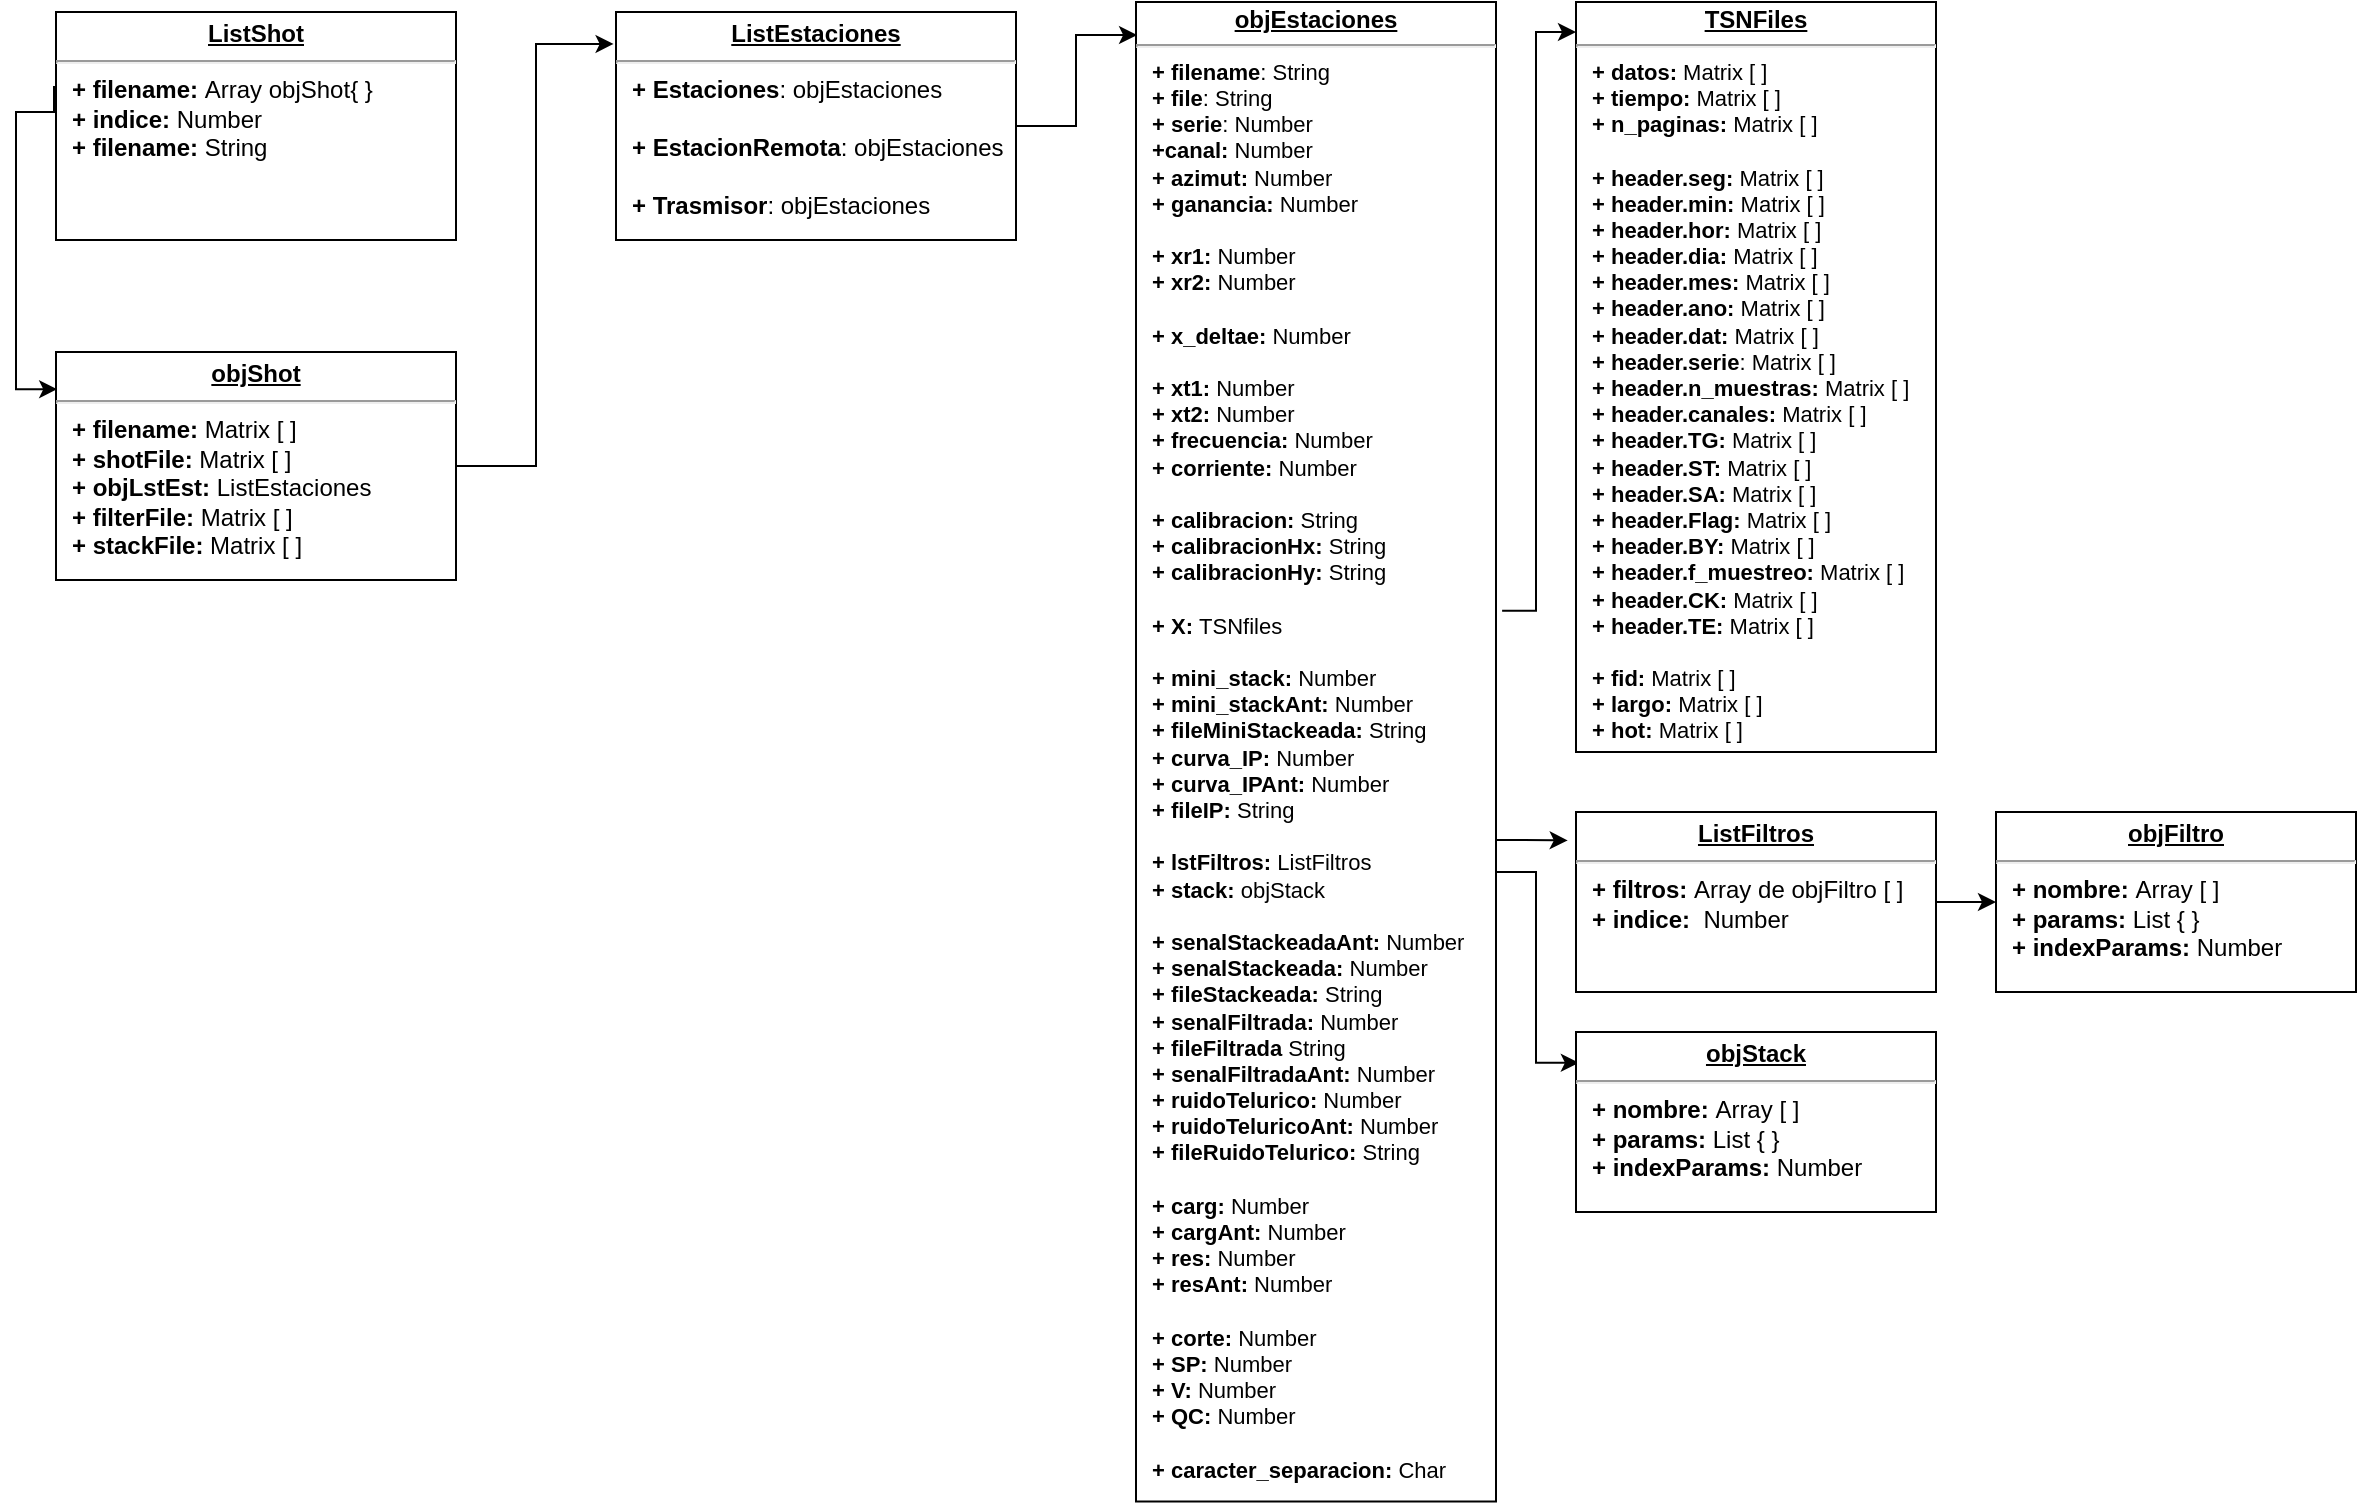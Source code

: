 <mxfile version="13.6.5" type="device"><diagram id="C5RBs43oDa-KdzZeNtuy" name="Page-1"><mxGraphModel dx="1039" dy="1668" grid="1" gridSize="10" guides="1" tooltips="1" connect="1" arrows="1" fold="1" page="1" pageScale="1" pageWidth="827" pageHeight="1169" math="0" shadow="0"><root><mxCell id="WIyWlLk6GJQsqaUBKTNV-0"/><mxCell id="WIyWlLk6GJQsqaUBKTNV-1" parent="WIyWlLk6GJQsqaUBKTNV-0"/><mxCell id="veniEi6O4IkPqpoZuZSk-24" style="edgeStyle=orthogonalEdgeStyle;rounded=0;orthogonalLoop=1;jettySize=auto;html=1;entryX=0;entryY=0.04;entryDx=0;entryDy=0;entryPerimeter=0;exitX=1.017;exitY=0.406;exitDx=0;exitDy=0;exitPerimeter=0;" edge="1" parent="WIyWlLk6GJQsqaUBKTNV-1" source="veniEi6O4IkPqpoZuZSk-18" target="veniEi6O4IkPqpoZuZSk-23"><mxGeometry relative="1" as="geometry"><Array as="points"><mxPoint x="790" y="139"/><mxPoint x="790" y="-150"/></Array></mxGeometry></mxCell><mxCell id="veniEi6O4IkPqpoZuZSk-29" style="edgeStyle=orthogonalEdgeStyle;rounded=0;orthogonalLoop=1;jettySize=auto;html=1;entryX=-0.023;entryY=0.158;entryDx=0;entryDy=0;entryPerimeter=0;" edge="1" parent="WIyWlLk6GJQsqaUBKTNV-1" source="veniEi6O4IkPqpoZuZSk-18" target="veniEi6O4IkPqpoZuZSk-28"><mxGeometry relative="1" as="geometry"><Array as="points"><mxPoint x="780" y="254"/><mxPoint x="780" y="254"/></Array></mxGeometry></mxCell><mxCell id="veniEi6O4IkPqpoZuZSk-31" style="edgeStyle=orthogonalEdgeStyle;rounded=0;orthogonalLoop=1;jettySize=auto;html=1;entryX=0.008;entryY=0.171;entryDx=0;entryDy=0;entryPerimeter=0;" edge="1" parent="WIyWlLk6GJQsqaUBKTNV-1" source="veniEi6O4IkPqpoZuZSk-18" target="veniEi6O4IkPqpoZuZSk-30"><mxGeometry relative="1" as="geometry"><Array as="points"><mxPoint x="790" y="270"/><mxPoint x="790" y="365"/></Array></mxGeometry></mxCell><mxCell id="veniEi6O4IkPqpoZuZSk-18" value="&lt;p style=&quot;margin: 4px 0px 0px ; text-align: center ; text-decoration: underline ; line-height: 90%&quot;&gt;&lt;b&gt;objEstaciones&lt;/b&gt;&lt;/p&gt;&lt;hr&gt;&lt;p style=&quot;margin: 0px 0px 0px 8px ; font-size: 11px&quot;&gt;&lt;b&gt;&lt;span style=&quot;font-size: 11px&quot;&gt;+ file&lt;/span&gt;&lt;font style=&quot;font-size: 11px&quot;&gt;name&lt;/font&gt;&lt;/b&gt;&lt;font style=&quot;font-size: 11px&quot;&gt;: String&lt;/font&gt;&lt;/p&gt;&lt;p style=&quot;margin: 0px 0px 0px 8px ; font-size: 11px&quot;&gt;&lt;b&gt;+ file&lt;/b&gt;&lt;span&gt;: String&lt;/span&gt;&lt;br&gt;&lt;/p&gt;&lt;p style=&quot;margin: 0px 0px 0px 8px ; font-size: 11px&quot;&gt;&lt;b&gt;+ serie&lt;/b&gt;&lt;span&gt;: Number&lt;/span&gt;&lt;br&gt;&lt;/p&gt;&lt;p style=&quot;margin: 0px 0px 0px 8px ; font-size: 11px&quot;&gt;&lt;b&gt;+canal:&lt;/b&gt;&amp;nbsp;Number&lt;br&gt;&lt;/p&gt;&lt;p style=&quot;margin: 0px 0px 0px 8px ; font-size: 11px&quot;&gt;&lt;b&gt;+ azimut:&lt;/b&gt;&amp;nbsp;Number&lt;br&gt;&lt;/p&gt;&lt;p style=&quot;margin: 0px 0px 0px 8px ; font-size: 11px&quot;&gt;&lt;b&gt;+ ganancia: &lt;/b&gt;Number&lt;br&gt;&lt;/p&gt;&lt;p style=&quot;margin: 0px 0px 0px 8px ; font-size: 11px&quot;&gt;&lt;b&gt;&lt;font style=&quot;font-size: 11px&quot;&gt;&lt;br&gt;&lt;/font&gt;&lt;/b&gt;&lt;/p&gt;&lt;p style=&quot;margin: 0px 0px 0px 8px ; font-size: 11px&quot;&gt;&lt;font style=&quot;font-size: 11px&quot;&gt;&lt;b&gt;+ xr1: &lt;/b&gt;Number&lt;/font&gt;&lt;/p&gt;&lt;p style=&quot;margin: 0px 0px 0px 8px ; font-size: 11px&quot;&gt;&lt;b&gt;+ xr2: &lt;/b&gt;Number&lt;br&gt;&lt;/p&gt;&lt;p style=&quot;margin: 0px 0px 0px 8px ; font-size: 11px&quot;&gt;&lt;br&gt;&lt;/p&gt;&lt;p style=&quot;margin: 0px 0px 0px 8px ; font-size: 11px&quot;&gt;&lt;b&gt;+ x_deltae:&lt;/b&gt;&amp;nbsp;Number&lt;br&gt;&lt;/p&gt;&lt;p style=&quot;margin: 0px 0px 0px 8px ; font-size: 11px&quot;&gt;&lt;b&gt;&lt;br&gt;&lt;/b&gt;&lt;/p&gt;&lt;p style=&quot;margin: 0px 0px 0px 8px ; font-size: 11px&quot;&gt;&lt;b&gt;+ xt1:&lt;/b&gt;&amp;nbsp;Number&lt;br&gt;&lt;/p&gt;&lt;p style=&quot;margin: 0px 0px 0px 8px ; font-size: 11px&quot;&gt;&lt;b&gt;+ xt2:&lt;/b&gt;&amp;nbsp;Number&lt;br&gt;&lt;/p&gt;&lt;p style=&quot;margin: 0px 0px 0px 8px ; font-size: 11px&quot;&gt;&lt;b&gt;+ frecuencia:&lt;/b&gt;&amp;nbsp;Number&lt;br&gt;&lt;/p&gt;&lt;p style=&quot;margin: 0px 0px 0px 8px ; font-size: 11px&quot;&gt;&lt;b&gt;+ corriente:&lt;/b&gt;&amp;nbsp;Number&lt;br&gt;&lt;/p&gt;&lt;p style=&quot;margin: 0px 0px 0px 8px ; font-size: 11px&quot;&gt;&lt;b&gt;&lt;font style=&quot;font-size: 11px&quot;&gt;&lt;br&gt;&lt;/font&gt;&lt;/b&gt;&lt;/p&gt;&lt;p style=&quot;margin: 0px 0px 0px 8px ; font-size: 11px&quot;&gt;&lt;font style=&quot;font-size: 11px&quot;&gt;&lt;b&gt;+ calibracion: &lt;/b&gt;String&lt;/font&gt;&lt;/p&gt;&lt;p style=&quot;margin: 0px 0px 0px 8px ; font-size: 11px&quot;&gt;&lt;b&gt;+ calibracionHx:&lt;/b&gt;&amp;nbsp;String&lt;/p&gt;&lt;p style=&quot;margin: 0px 0px 0px 8px ; font-size: 11px&quot;&gt;&lt;b&gt;+ calibracionHy:&lt;/b&gt;&lt;span&gt;&amp;nbsp;String&lt;/span&gt;&lt;br&gt;&lt;/p&gt;&lt;p style=&quot;margin: 0px 0px 0px 8px ; font-size: 11px&quot;&gt;&lt;b&gt;&lt;font style=&quot;font-size: 11px&quot;&gt;&lt;br&gt;&lt;/font&gt;&lt;/b&gt;&lt;/p&gt;&lt;p style=&quot;margin: 0px 0px 0px 8px ; font-size: 11px&quot;&gt;&lt;font style=&quot;font-size: 11px&quot;&gt;&lt;b&gt;+ X: &lt;/b&gt;TSNfiles&lt;/font&gt;&lt;/p&gt;&lt;p style=&quot;margin: 0px 0px 0px 8px ; font-size: 11px&quot;&gt;&lt;font style=&quot;font-size: 11px&quot;&gt;&lt;br&gt;&lt;/font&gt;&lt;/p&gt;&lt;p style=&quot;margin: 0px 0px 0px 8px ; font-size: 11px&quot;&gt;&lt;b&gt;+ mini_stack:&lt;/b&gt;&lt;span&gt;&amp;nbsp;Number&lt;/span&gt;&lt;br&gt;&lt;/p&gt;&lt;p style=&quot;margin: 0px 0px 0px 8px ; font-size: 11px&quot;&gt;&lt;b&gt;+ mini_stackAnt: &lt;/b&gt;Number&lt;/p&gt;&lt;p style=&quot;margin: 0px 0px 0px 8px ; font-size: 11px&quot;&gt;&lt;b&gt;+ fileMiniStackeada:&lt;/b&gt;&amp;nbsp;String&lt;/p&gt;&lt;p style=&quot;margin: 0px 0px 0px 8px ; font-size: 11px&quot;&gt;&lt;b&gt;+ curva_IP:&lt;/b&gt;&amp;nbsp;Number&lt;/p&gt;&lt;p style=&quot;margin: 0px 0px 0px 8px ; font-size: 11px&quot;&gt;&lt;b&gt;+ curva_IPAnt:&lt;/b&gt;&amp;nbsp;Number&lt;/p&gt;&lt;p style=&quot;margin: 0px 0px 0px 8px ; font-size: 11px&quot;&gt;&lt;b&gt;+ fileIP:&lt;/b&gt;&amp;nbsp;String&lt;/p&gt;&lt;p style=&quot;margin: 0px 0px 0px 8px ; font-size: 11px&quot;&gt;&lt;br&gt;&lt;/p&gt;&lt;p style=&quot;margin: 0px 0px 0px 8px ; font-size: 11px&quot;&gt;&lt;b&gt;+ lstFiltros: &lt;/b&gt;ListFiltros&lt;/p&gt;&lt;p style=&quot;margin: 0px 0px 0px 8px ; font-size: 11px&quot;&gt;&lt;b&gt;+ stack:&lt;/b&gt;&amp;nbsp;objStack&lt;/p&gt;&lt;p style=&quot;margin: 0px 0px 0px 8px ; font-size: 11px&quot;&gt;&lt;br&gt;&lt;/p&gt;&lt;p style=&quot;margin: 0px 0px 0px 8px ; font-size: 11px&quot;&gt;&lt;b&gt;+ senalStackeadaAnt: &lt;/b&gt;Number&lt;/p&gt;&lt;p style=&quot;margin: 0px 0px 0px 8px ; font-size: 11px&quot;&gt;&lt;b&gt;+ senalStackeada:&lt;/b&gt;&amp;nbsp;Number&lt;/p&gt;&lt;p style=&quot;margin: 0px 0px 0px 8px ; font-size: 11px&quot;&gt;&lt;b&gt;+ fileStackeada:&lt;/b&gt;&amp;nbsp;String&lt;/p&gt;&lt;p style=&quot;margin: 0px 0px 0px 8px ; font-size: 11px&quot;&gt;&lt;b&gt;+ senalFiltrada: &lt;/b&gt;Number&lt;/p&gt;&lt;p style=&quot;margin: 0px 0px 0px 8px ; font-size: 11px&quot;&gt;&lt;b&gt;+ fileFiltrada&lt;/b&gt;&amp;nbsp;String&lt;/p&gt;&lt;p style=&quot;margin: 0px 0px 0px 8px ; font-size: 11px&quot;&gt;&lt;b&gt;+ senalFiltradaAnt:&lt;/b&gt;&amp;nbsp;Number&lt;/p&gt;&lt;p style=&quot;margin: 0px 0px 0px 8px ; font-size: 11px&quot;&gt;&lt;b&gt;+ ruidoTelurico:&lt;/b&gt;&amp;nbsp;Number&lt;/p&gt;&lt;p style=&quot;margin: 0px 0px 0px 8px ; font-size: 11px&quot;&gt;&lt;b&gt;+ ruidoTeluricoAnt:&lt;/b&gt;&amp;nbsp;Number&lt;/p&gt;&lt;p style=&quot;margin: 0px 0px 0px 8px ; font-size: 11px&quot;&gt;&lt;b&gt;+ fileRuidoTelurico:&lt;/b&gt;&amp;nbsp;String&lt;/p&gt;&lt;p style=&quot;margin: 0px 0px 0px 8px ; font-size: 11px&quot;&gt;&lt;br&gt;&lt;/p&gt;&lt;p style=&quot;margin: 0px 0px 0px 8px ; font-size: 11px&quot;&gt;&lt;b&gt;+ carg:&lt;/b&gt;&amp;nbsp;Number&lt;/p&gt;&lt;p style=&quot;margin: 0px 0px 0px 8px ; font-size: 11px&quot;&gt;&lt;b&gt;+ cargAnt:&lt;/b&gt;&amp;nbsp;Number&lt;/p&gt;&lt;p style=&quot;margin: 0px 0px 0px 8px ; font-size: 11px&quot;&gt;&lt;b&gt;+ res: &lt;/b&gt;Number&lt;/p&gt;&lt;p style=&quot;margin: 0px 0px 0px 8px ; font-size: 11px&quot;&gt;&lt;b&gt;+ resAnt: &lt;/b&gt;Number&lt;/p&gt;&lt;p style=&quot;margin: 0px 0px 0px 8px ; font-size: 11px&quot;&gt;&lt;br&gt;&lt;/p&gt;&lt;p style=&quot;margin: 0px 0px 0px 8px ; font-size: 11px&quot;&gt;&lt;b&gt;+ corte:&lt;/b&gt;&amp;nbsp;Number&lt;/p&gt;&lt;p style=&quot;margin: 0px 0px 0px 8px ; font-size: 11px&quot;&gt;&lt;b&gt;+ SP:&lt;/b&gt;&amp;nbsp;Number&lt;/p&gt;&lt;p style=&quot;margin: 0px 0px 0px 8px ; font-size: 11px&quot;&gt;&lt;b&gt;+ V: &lt;/b&gt;Number&lt;/p&gt;&lt;p style=&quot;margin: 0px 0px 0px 8px ; font-size: 11px&quot;&gt;&lt;b&gt;+ QC: &lt;/b&gt;Number&lt;/p&gt;&lt;p style=&quot;margin: 0px 0px 0px 8px ; font-size: 11px&quot;&gt;&lt;br&gt;&lt;/p&gt;&lt;p style=&quot;margin: 0px 0px 0px 8px ; font-size: 11px&quot;&gt;&lt;b&gt;+ caracter_separacion: &lt;/b&gt;Char&lt;/p&gt;" style="verticalAlign=top;align=left;overflow=fill;fontSize=12;fontFamily=Helvetica;html=1;" vertex="1" parent="WIyWlLk6GJQsqaUBKTNV-1"><mxGeometry x="590" y="-165" width="180" height="749.75" as="geometry"/></mxCell><mxCell id="veniEi6O4IkPqpoZuZSk-25" style="edgeStyle=orthogonalEdgeStyle;rounded=0;orthogonalLoop=1;jettySize=auto;html=1;entryX=0.003;entryY=0.022;entryDx=0;entryDy=0;entryPerimeter=0;" edge="1" parent="WIyWlLk6GJQsqaUBKTNV-1" source="veniEi6O4IkPqpoZuZSk-19" target="veniEi6O4IkPqpoZuZSk-18"><mxGeometry relative="1" as="geometry"/></mxCell><mxCell id="veniEi6O4IkPqpoZuZSk-19" value="&lt;p style=&quot;margin: 0px ; margin-top: 4px ; text-align: center ; text-decoration: underline&quot;&gt;&lt;b&gt;ListEstaciones&lt;/b&gt;&lt;/p&gt;&lt;hr&gt;&lt;p style=&quot;margin: 0px ; margin-left: 8px&quot;&gt;&lt;b&gt;+ Estaciones&lt;/b&gt;: objEstaciones&lt;/p&gt;&lt;p style=&quot;margin: 0px ; margin-left: 8px&quot;&gt;&lt;br&gt;&lt;/p&gt;&lt;p style=&quot;margin: 0px ; margin-left: 8px&quot;&gt;&lt;b&gt;+ EstacionRemota&lt;/b&gt;: objEstaciones&lt;br&gt;&lt;/p&gt;&lt;p style=&quot;margin: 0px ; margin-left: 8px&quot;&gt;&lt;br&gt;&lt;/p&gt;&lt;p style=&quot;margin: 0px ; margin-left: 8px&quot;&gt;&lt;b&gt;+ Trasmisor&lt;/b&gt;: objEstaciones&lt;/p&gt;&lt;p style=&quot;margin: 0px ; margin-left: 8px&quot;&gt;&lt;br&gt;&lt;/p&gt;" style="verticalAlign=top;align=left;overflow=fill;fontSize=12;fontFamily=Helvetica;html=1;" vertex="1" parent="WIyWlLk6GJQsqaUBKTNV-1"><mxGeometry x="330" y="-160" width="200" height="114" as="geometry"/></mxCell><mxCell id="veniEi6O4IkPqpoZuZSk-23" value="&lt;p style=&quot;margin: 4px 0px 0px ; text-align: center ; text-decoration: underline ; line-height: 90%&quot;&gt;&lt;b&gt;TSNFiles&lt;/b&gt;&lt;/p&gt;&lt;hr&gt;&lt;p style=&quot;margin: 0px 0px 0px 8px ; font-size: 11px&quot;&gt;&lt;span style=&quot;font-size: 11px&quot;&gt;&lt;b&gt;+ datos: &lt;/b&gt;Matrix [ ]&lt;/span&gt;&lt;/p&gt;&lt;p style=&quot;margin: 0px 0px 0px 8px ; font-size: 11px&quot;&gt;&lt;b&gt;+ tiempo: &lt;/b&gt;Matrix [ ]&lt;/p&gt;&lt;p style=&quot;margin: 0px 0px 0px 8px ; font-size: 11px&quot;&gt;&lt;b&gt;+ n_paginas:&lt;/b&gt;&amp;nbsp;Matrix [ ]&amp;nbsp;&lt;/p&gt;&lt;p style=&quot;margin: 0px 0px 0px 8px ; font-size: 11px&quot;&gt;&lt;br&gt;&lt;/p&gt;&lt;p style=&quot;margin: 0px 0px 0px 8px ; font-size: 11px&quot;&gt;&lt;b&gt;+ header.seg: &lt;/b&gt;Matrix [ ]&lt;/p&gt;&lt;p style=&quot;margin: 0px 0px 0px 8px ; font-size: 11px&quot;&gt;&lt;b&gt;+ header.min:&lt;/b&gt;&amp;nbsp;Matrix [ ]&lt;/p&gt;&lt;p style=&quot;margin: 0px 0px 0px 8px ; font-size: 11px&quot;&gt;&lt;b&gt;+ header.hor: &lt;/b&gt;Matrix [ ]&amp;nbsp;&lt;/p&gt;&lt;p style=&quot;margin: 0px 0px 0px 8px ; font-size: 11px&quot;&gt;&lt;b&gt;+ header.dia: &lt;/b&gt;Matrix [ ]&amp;nbsp;&lt;/p&gt;&lt;p style=&quot;margin: 0px 0px 0px 8px ; font-size: 11px&quot;&gt;&lt;b&gt;+ header.mes: &lt;/b&gt;Matrix [ ]&amp;nbsp;&lt;/p&gt;&lt;p style=&quot;margin: 0px 0px 0px 8px ; font-size: 11px&quot;&gt;&lt;b&gt;+ header.ano: &lt;/b&gt;Matrix [ ]&amp;nbsp;&lt;/p&gt;&lt;p style=&quot;margin: 0px 0px 0px 8px ; font-size: 11px&quot;&gt;&lt;b&gt;+ header.dat: &lt;/b&gt;Matrix [ ]&amp;nbsp;&lt;/p&gt;&lt;p style=&quot;margin: 0px 0px 0px 8px ; font-size: 11px&quot;&gt;&lt;b&gt;+ header.serie&lt;/b&gt;: Matrix [ ]&lt;/p&gt;&lt;p style=&quot;margin: 0px 0px 0px 8px ; font-size: 11px&quot;&gt;&lt;b&gt;+ header.n_muestras: &lt;/b&gt;Matrix [ ]&lt;/p&gt;&lt;p style=&quot;margin: 0px 0px 0px 8px ; font-size: 11px&quot;&gt;&lt;b&gt;+ header.canales: &lt;/b&gt;Matrix [ ]&lt;/p&gt;&lt;p style=&quot;margin: 0px 0px 0px 8px ; font-size: 11px&quot;&gt;&lt;b&gt;+ header.TG: &lt;/b&gt;Matrix [ ]&lt;/p&gt;&lt;p style=&quot;margin: 0px 0px 0px 8px ; font-size: 11px&quot;&gt;&lt;b&gt;+ header.ST:&lt;/b&gt;&amp;nbsp;Matrix [ ]&lt;/p&gt;&lt;p style=&quot;margin: 0px 0px 0px 8px ; font-size: 11px&quot;&gt;&lt;b&gt;+ header.SA: &lt;/b&gt;Matrix [ ]&lt;/p&gt;&lt;p style=&quot;margin: 0px 0px 0px 8px ; font-size: 11px&quot;&gt;&lt;b&gt;+ header.Flag: &lt;/b&gt;Matrix [ ]&lt;/p&gt;&lt;p style=&quot;margin: 0px 0px 0px 8px ; font-size: 11px&quot;&gt;&lt;b&gt;+ header.BY: &lt;/b&gt;Matrix [ ]&lt;/p&gt;&lt;p style=&quot;margin: 0px 0px 0px 8px ; font-size: 11px&quot;&gt;&lt;b&gt;+ header.f_muestreo:&lt;/b&gt;&amp;nbsp;Matrix [ ]&amp;nbsp;&lt;/p&gt;&lt;p style=&quot;margin: 0px 0px 0px 8px ; font-size: 11px&quot;&gt;&lt;b&gt;+ header.CK: &lt;/b&gt;Matrix [ ]&amp;nbsp;&lt;/p&gt;&lt;p style=&quot;margin: 0px 0px 0px 8px ; font-size: 11px&quot;&gt;&lt;b&gt;+ header.TE:&lt;/b&gt;&amp;nbsp;Matrix [ ]&amp;nbsp;&lt;/p&gt;&lt;p style=&quot;margin: 0px 0px 0px 8px ; font-size: 11px&quot;&gt;&lt;br&gt;&lt;/p&gt;&lt;p style=&quot;margin: 0px 0px 0px 8px ; font-size: 11px&quot;&gt;&lt;b&gt;+ fid: &lt;/b&gt;Matrix [ ]&amp;nbsp;&lt;/p&gt;&lt;p style=&quot;margin: 0px 0px 0px 8px ; font-size: 11px&quot;&gt;&lt;b&gt;+ largo: &lt;/b&gt;Matrix [ ]&amp;nbsp;&lt;/p&gt;&lt;p style=&quot;margin: 0px 0px 0px 8px ; font-size: 11px&quot;&gt;&lt;b&gt;+ hot: &lt;/b&gt;Matrix [ ]&amp;nbsp;&lt;/p&gt;&lt;p style=&quot;margin: 0px 0px 0px 8px ; font-size: 11px&quot;&gt;&lt;br&gt;&lt;/p&gt;&lt;p style=&quot;margin: 0px 0px 0px 8px ; font-size: 11px&quot;&gt;&lt;br&gt;&lt;/p&gt;" style="verticalAlign=top;align=left;overflow=fill;fontSize=12;fontFamily=Helvetica;html=1;" vertex="1" parent="WIyWlLk6GJQsqaUBKTNV-1"><mxGeometry x="810" y="-165" width="180" height="375" as="geometry"/></mxCell><mxCell id="veniEi6O4IkPqpoZuZSk-27" style="edgeStyle=orthogonalEdgeStyle;rounded=0;orthogonalLoop=1;jettySize=auto;html=1;entryX=-0.006;entryY=0.14;entryDx=0;entryDy=0;entryPerimeter=0;exitX=1;exitY=0.5;exitDx=0;exitDy=0;" edge="1" parent="WIyWlLk6GJQsqaUBKTNV-1" source="veniEi6O4IkPqpoZuZSk-26" target="veniEi6O4IkPqpoZuZSk-19"><mxGeometry relative="1" as="geometry"><Array as="points"><mxPoint x="290" y="67"/><mxPoint x="290" y="-144"/></Array></mxGeometry></mxCell><mxCell id="veniEi6O4IkPqpoZuZSk-26" value="&lt;p style=&quot;margin: 0px ; margin-top: 4px ; text-align: center ; text-decoration: underline&quot;&gt;&lt;b&gt;objShot&lt;/b&gt;&lt;/p&gt;&lt;hr&gt;&lt;p style=&quot;margin: 0px ; margin-left: 8px&quot;&gt;&lt;b&gt;+ filename:&amp;nbsp;&lt;/b&gt;Matrix [ ]&lt;/p&gt;&lt;p style=&quot;margin: 0px ; margin-left: 8px&quot;&gt;&lt;b&gt;+ shotFile:&lt;/b&gt;&lt;span&gt;&amp;nbsp;Matrix [ ]&amp;nbsp;&lt;/span&gt;&lt;br&gt;&lt;/p&gt;&lt;p style=&quot;margin: 0px ; margin-left: 8px&quot;&gt;&lt;b&gt;+ objLstEst:&lt;/b&gt;&lt;span&gt;&amp;nbsp;ListEstaciones&lt;/span&gt;&lt;/p&gt;&lt;p style=&quot;margin: 0px ; margin-left: 8px&quot;&gt;&lt;span&gt;&lt;b&gt;+ filterFile: &lt;/b&gt;Matrix [ ]&amp;nbsp;&lt;/span&gt;&lt;/p&gt;&lt;p style=&quot;margin: 0px ; margin-left: 8px&quot;&gt;&lt;span&gt;&lt;b&gt;+ stackFile: &lt;/b&gt;Matrix [ ]&amp;nbsp;&lt;/span&gt;&lt;/p&gt;&lt;p style=&quot;margin: 0px ; margin-left: 8px&quot;&gt;&lt;br&gt;&lt;/p&gt;" style="verticalAlign=top;align=left;overflow=fill;fontSize=12;fontFamily=Helvetica;html=1;" vertex="1" parent="WIyWlLk6GJQsqaUBKTNV-1"><mxGeometry x="50" y="10" width="200" height="114" as="geometry"/></mxCell><mxCell id="veniEi6O4IkPqpoZuZSk-33" value="" style="edgeStyle=orthogonalEdgeStyle;rounded=0;orthogonalLoop=1;jettySize=auto;html=1;" edge="1" parent="WIyWlLk6GJQsqaUBKTNV-1" source="veniEi6O4IkPqpoZuZSk-28" target="veniEi6O4IkPqpoZuZSk-32"><mxGeometry relative="1" as="geometry"/></mxCell><mxCell id="veniEi6O4IkPqpoZuZSk-28" value="&lt;p style=&quot;margin: 0px ; margin-top: 4px ; text-align: center ; text-decoration: underline&quot;&gt;&lt;b&gt;ListFiltros&lt;/b&gt;&lt;/p&gt;&lt;hr&gt;&lt;p style=&quot;margin: 0px ; margin-left: 8px&quot;&gt;&lt;b&gt;+ filtros: &lt;/b&gt;Array de objFiltro [ ]&lt;/p&gt;&lt;p style=&quot;margin: 0px ; margin-left: 8px&quot;&gt;&lt;b&gt;+ indice:&amp;nbsp;&lt;/b&gt;&amp;nbsp;Number&lt;/p&gt;&lt;p style=&quot;margin: 0px ; margin-left: 8px&quot;&gt;&lt;br&gt;&lt;/p&gt;" style="verticalAlign=top;align=left;overflow=fill;fontSize=12;fontFamily=Helvetica;html=1;shadow=0;" vertex="1" parent="WIyWlLk6GJQsqaUBKTNV-1"><mxGeometry x="810" y="240" width="180" height="90" as="geometry"/></mxCell><mxCell id="veniEi6O4IkPqpoZuZSk-30" value="&lt;p style=&quot;margin: 0px ; margin-top: 4px ; text-align: center ; text-decoration: underline&quot;&gt;&lt;b&gt;objStack&lt;/b&gt;&lt;/p&gt;&lt;hr&gt;&lt;p style=&quot;margin: 0px ; margin-left: 8px&quot;&gt;&lt;b&gt;+ nombre: &lt;/b&gt;Array [ ]&amp;nbsp;&lt;/p&gt;&lt;p style=&quot;margin: 0px ; margin-left: 8px&quot;&gt;&lt;b&gt;+ params:&lt;/b&gt;&amp;nbsp;List { }&lt;/p&gt;&lt;p style=&quot;margin: 0px ; margin-left: 8px&quot;&gt;&lt;b&gt;+ indexParams: &lt;/b&gt;Number&lt;/p&gt;" style="verticalAlign=top;align=left;overflow=fill;fontSize=12;fontFamily=Helvetica;html=1;shadow=0;" vertex="1" parent="WIyWlLk6GJQsqaUBKTNV-1"><mxGeometry x="810" y="350" width="180" height="90" as="geometry"/></mxCell><mxCell id="veniEi6O4IkPqpoZuZSk-32" value="&lt;p style=&quot;margin: 0px ; margin-top: 4px ; text-align: center ; text-decoration: underline&quot;&gt;&lt;b&gt;objFiltro&lt;/b&gt;&lt;/p&gt;&lt;hr&gt;&lt;p style=&quot;margin: 0px ; margin-left: 8px&quot;&gt;&lt;b&gt;+ nombre: &lt;/b&gt;Array [ ]&amp;nbsp;&lt;/p&gt;&lt;p style=&quot;margin: 0px ; margin-left: 8px&quot;&gt;&lt;b&gt;+ params:&lt;/b&gt;&amp;nbsp;List { }&lt;/p&gt;&lt;p style=&quot;margin: 0px ; margin-left: 8px&quot;&gt;&lt;b&gt;+ indexParams: &lt;/b&gt;Number&lt;/p&gt;" style="verticalAlign=top;align=left;overflow=fill;fontSize=12;fontFamily=Helvetica;html=1;shadow=0;" vertex="1" parent="WIyWlLk6GJQsqaUBKTNV-1"><mxGeometry x="1020" y="240" width="180" height="90" as="geometry"/></mxCell><mxCell id="veniEi6O4IkPqpoZuZSk-35" style="edgeStyle=orthogonalEdgeStyle;rounded=0;orthogonalLoop=1;jettySize=auto;html=1;entryX=0.003;entryY=0.163;entryDx=0;entryDy=0;entryPerimeter=0;exitX=-0.005;exitY=0.325;exitDx=0;exitDy=0;exitPerimeter=0;" edge="1" parent="WIyWlLk6GJQsqaUBKTNV-1" source="veniEi6O4IkPqpoZuZSk-34" target="veniEi6O4IkPqpoZuZSk-26"><mxGeometry relative="1" as="geometry"><mxPoint x="40" y="-110" as="sourcePoint"/><Array as="points"><mxPoint x="49" y="-110"/><mxPoint x="30" y="-110"/><mxPoint x="30" y="29"/></Array></mxGeometry></mxCell><mxCell id="veniEi6O4IkPqpoZuZSk-34" value="&lt;p style=&quot;margin: 0px ; margin-top: 4px ; text-align: center ; text-decoration: underline&quot;&gt;&lt;b&gt;ListShot&lt;/b&gt;&lt;/p&gt;&lt;hr&gt;&lt;p style=&quot;margin: 0px ; margin-left: 8px&quot;&gt;&lt;b&gt;+ filename:&amp;nbsp;&lt;/b&gt;Array objShot{ }&lt;/p&gt;&lt;p style=&quot;margin: 0px ; margin-left: 8px&quot;&gt;&lt;b&gt;+ indice:&lt;/b&gt;&lt;span&gt;&amp;nbsp;Number&amp;nbsp;&lt;/span&gt;&lt;br&gt;&lt;/p&gt;&lt;p style=&quot;margin: 0px ; margin-left: 8px&quot;&gt;&lt;b&gt;+ filename:&lt;/b&gt;&lt;span&gt;&amp;nbsp;String&lt;/span&gt;&lt;/p&gt;&lt;p style=&quot;margin: 0px ; margin-left: 8px&quot;&gt;&lt;br&gt;&lt;/p&gt;&lt;p style=&quot;margin: 0px ; margin-left: 8px&quot;&gt;&lt;br&gt;&lt;/p&gt;" style="verticalAlign=top;align=left;overflow=fill;fontSize=12;fontFamily=Helvetica;html=1;" vertex="1" parent="WIyWlLk6GJQsqaUBKTNV-1"><mxGeometry x="50" y="-160" width="200" height="114" as="geometry"/></mxCell></root></mxGraphModel></diagram></mxfile>